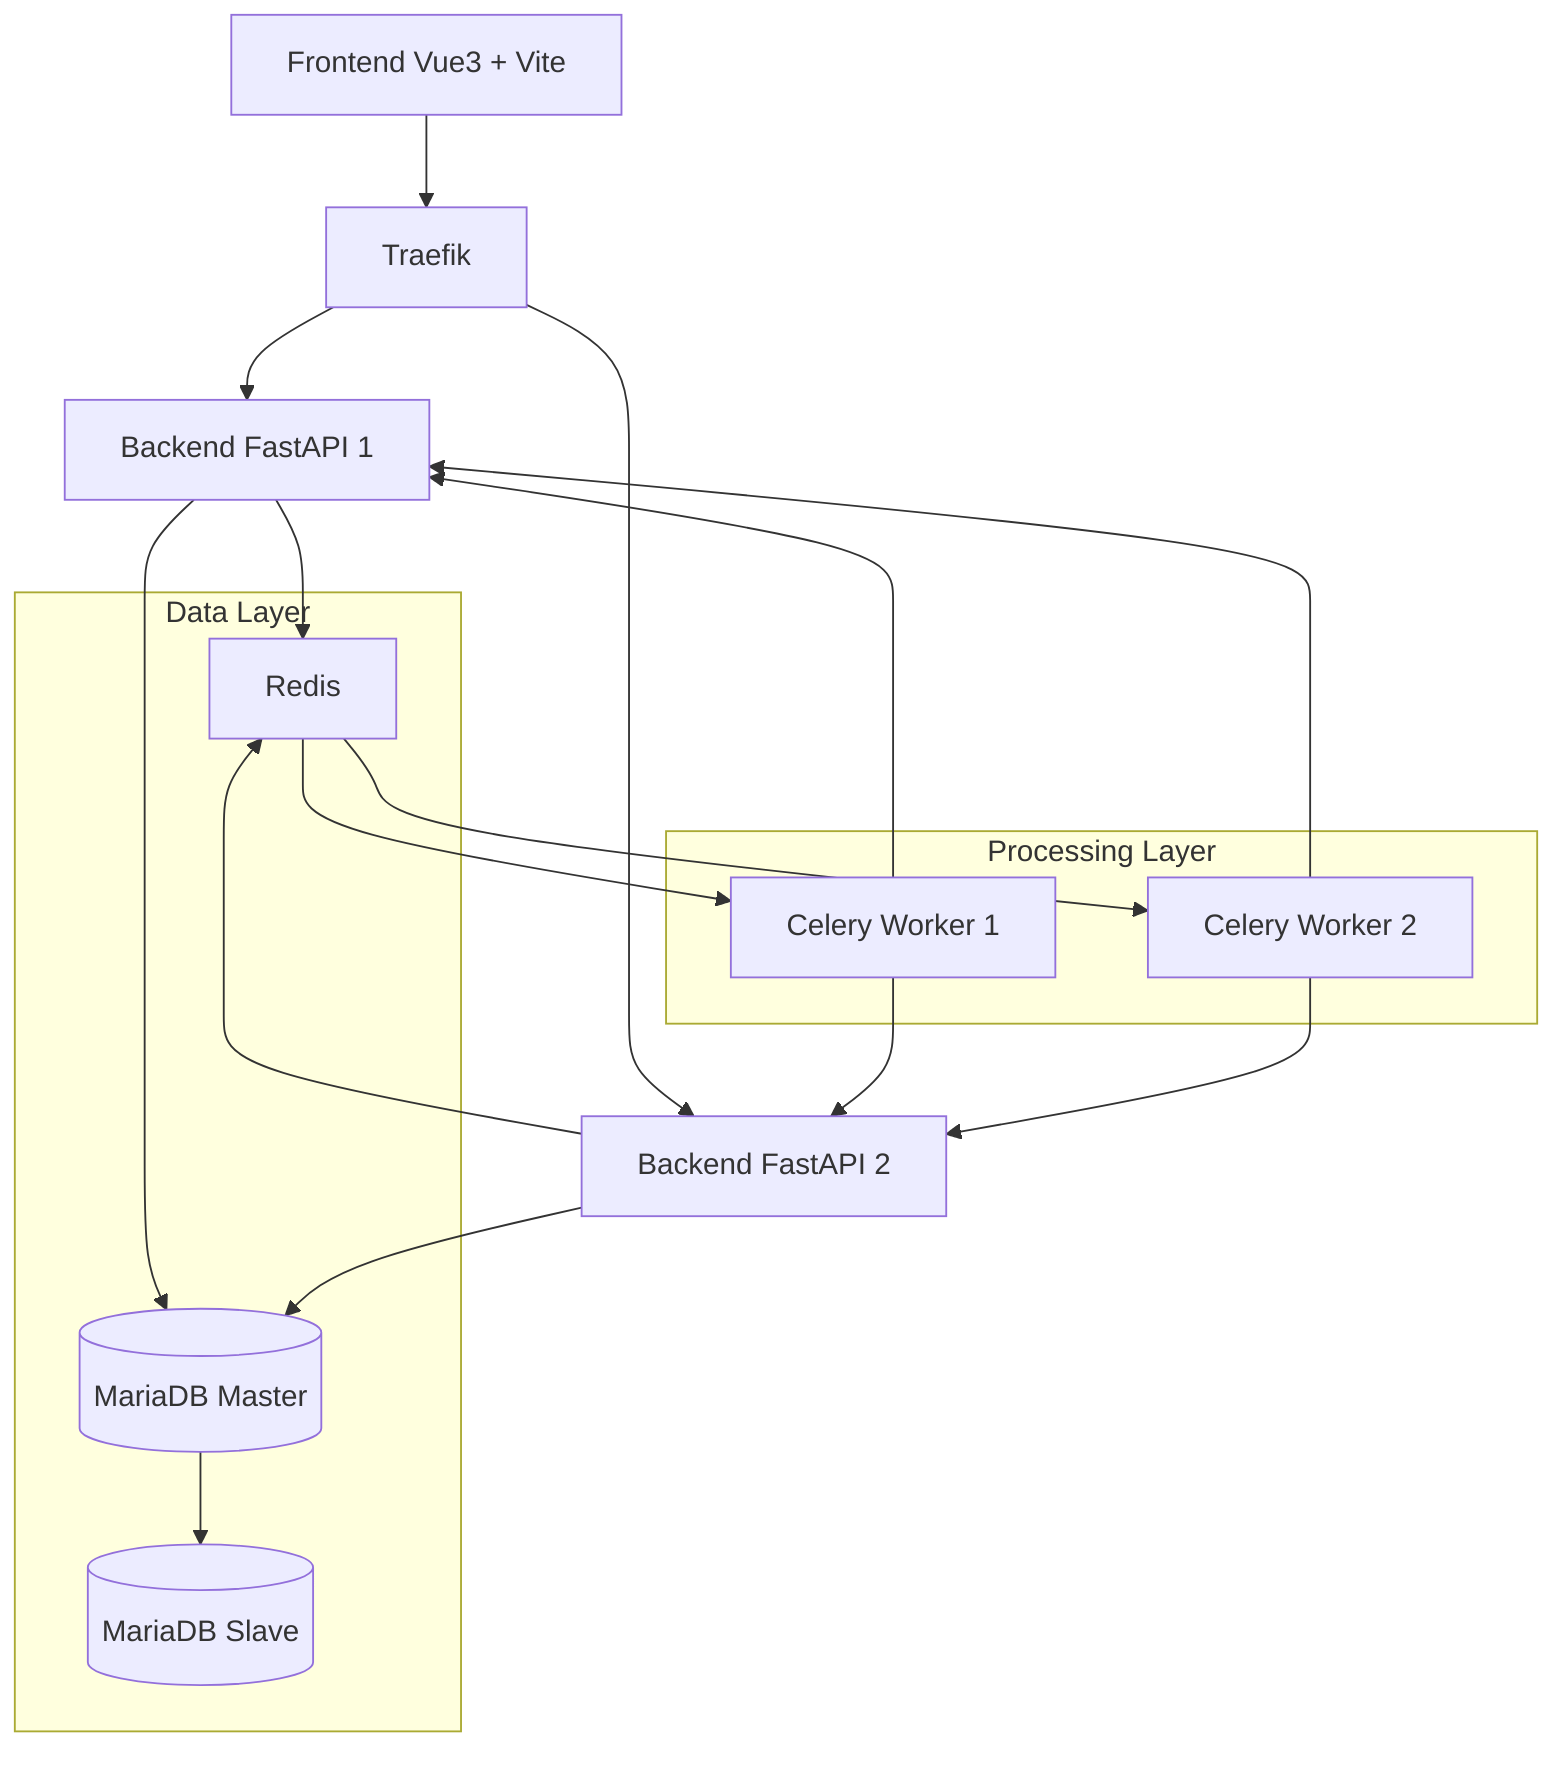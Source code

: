 graph TD
    A[Frontend Vue3 + Vite] --> F[Traefik]
    F --> B1[Backend FastAPI 1]
    F --> B2[Backend FastAPI 2]
    
    B1 --> D[Redis]
    B2 --> D
    
    B1 --> E1[(MariaDB Master)]
    B2 --> E1
    E1 --> E2[(MariaDB Slave)]
    
    D --> C1[Celery Worker 1]
    D --> C2[Celery Worker 2]
    
    C1 --> B1
    C1 --> B2
    C2 --> B1
    C2 --> B2
    
    subgraph "Processing Layer"
        C1
        C2
    end
    
    subgraph "Data Layer"
        D
        E1
        E2
    end